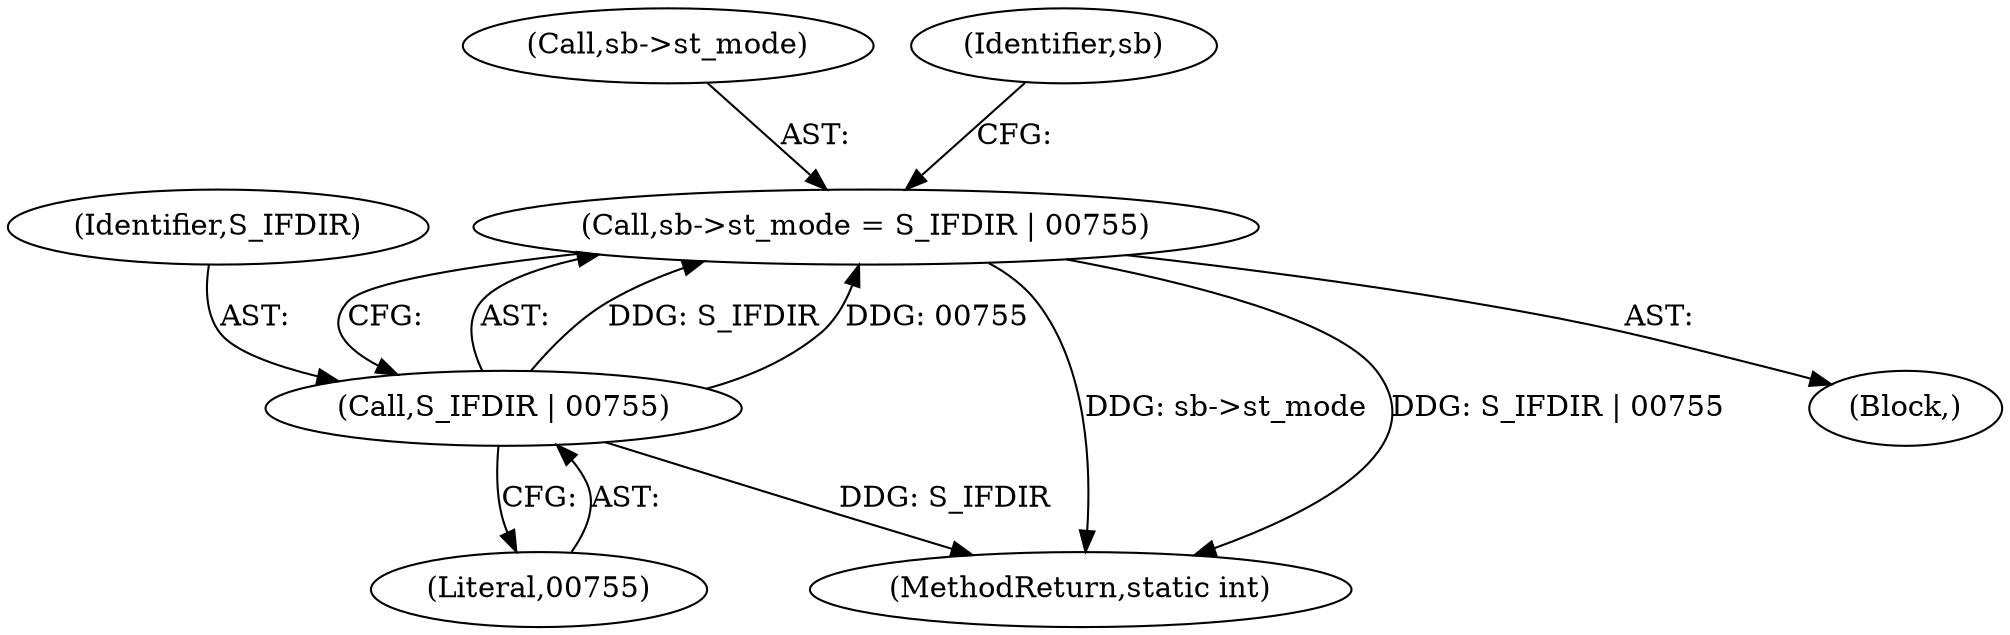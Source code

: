digraph "0_lxcfs_a8b6c3e0537e90fba3c55910fd1b7229d54a60a7_0@pointer" {
"1000224" [label="(Call,sb->st_mode = S_IFDIR | 00755)"];
"1000228" [label="(Call,S_IFDIR | 00755)"];
"1000229" [label="(Identifier,S_IFDIR)"];
"1000228" [label="(Call,S_IFDIR | 00755)"];
"1000230" [label="(Literal,00755)"];
"1000225" [label="(Call,sb->st_mode)"];
"1000224" [label="(Call,sb->st_mode = S_IFDIR | 00755)"];
"1000457" [label="(MethodReturn,static int)"];
"1000233" [label="(Identifier,sb)"];
"1000223" [label="(Block,)"];
"1000224" -> "1000223"  [label="AST: "];
"1000224" -> "1000228"  [label="CFG: "];
"1000225" -> "1000224"  [label="AST: "];
"1000228" -> "1000224"  [label="AST: "];
"1000233" -> "1000224"  [label="CFG: "];
"1000224" -> "1000457"  [label="DDG: sb->st_mode"];
"1000224" -> "1000457"  [label="DDG: S_IFDIR | 00755"];
"1000228" -> "1000224"  [label="DDG: S_IFDIR"];
"1000228" -> "1000224"  [label="DDG: 00755"];
"1000228" -> "1000230"  [label="CFG: "];
"1000229" -> "1000228"  [label="AST: "];
"1000230" -> "1000228"  [label="AST: "];
"1000228" -> "1000457"  [label="DDG: S_IFDIR"];
}

